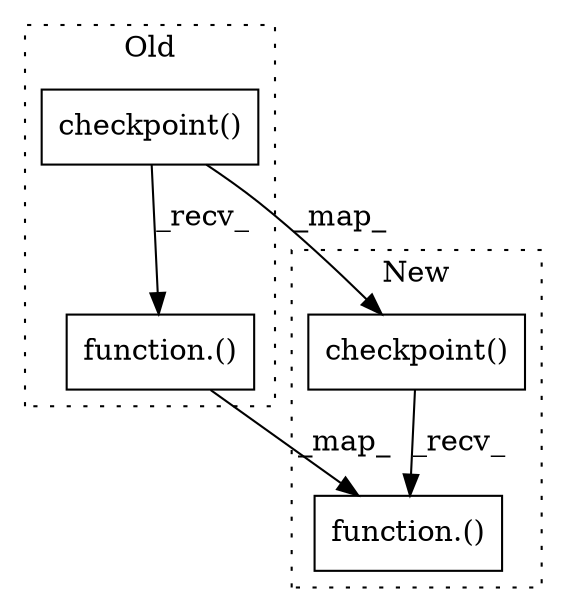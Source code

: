 digraph G {
subgraph cluster0 {
1 [label="checkpoint()" a="75" s="11006,11024" l="15,1" shape="box"];
4 [label="function.()" a="75" s="11006,11057" l="20,1" shape="box"];
label = "Old";
style="dotted";
}
subgraph cluster1 {
2 [label="checkpoint()" a="75" s="10888,10906" l="15,1" shape="box"];
3 [label="function.()" a="75" s="10888,10939" l="20,1" shape="box"];
label = "New";
style="dotted";
}
1 -> 4 [label="_recv_"];
1 -> 2 [label="_map_"];
2 -> 3 [label="_recv_"];
4 -> 3 [label="_map_"];
}